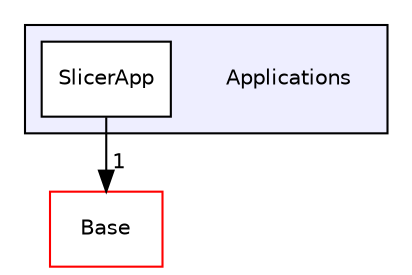 digraph "Applications" {
  bgcolor=transparent;
  compound=true
  node [ fontsize="10", fontname="Helvetica"];
  edge [ labelfontsize="10", labelfontname="Helvetica"];
  subgraph clusterdir_8c1195e4829fa17630c4278c41da729a {
    graph [ bgcolor="#eeeeff", pencolor="black", label="" URL="dir_8c1195e4829fa17630c4278c41da729a.html"];
    dir_8c1195e4829fa17630c4278c41da729a [shape=plaintext label="Applications"];
    dir_4085916ac0064497a7351189a105b74d [shape=box label="SlicerApp" color="black" fillcolor="white" style="filled" URL="dir_4085916ac0064497a7351189a105b74d.html"];
  }
  dir_628593db0cdce5a76fb85526ae5aa762 [shape=box label="Base" color="red" URL="dir_628593db0cdce5a76fb85526ae5aa762.html"];
  dir_4085916ac0064497a7351189a105b74d->dir_628593db0cdce5a76fb85526ae5aa762 [headlabel="1", labeldistance=1.5 headhref="dir_000001_000002.html"];
}

